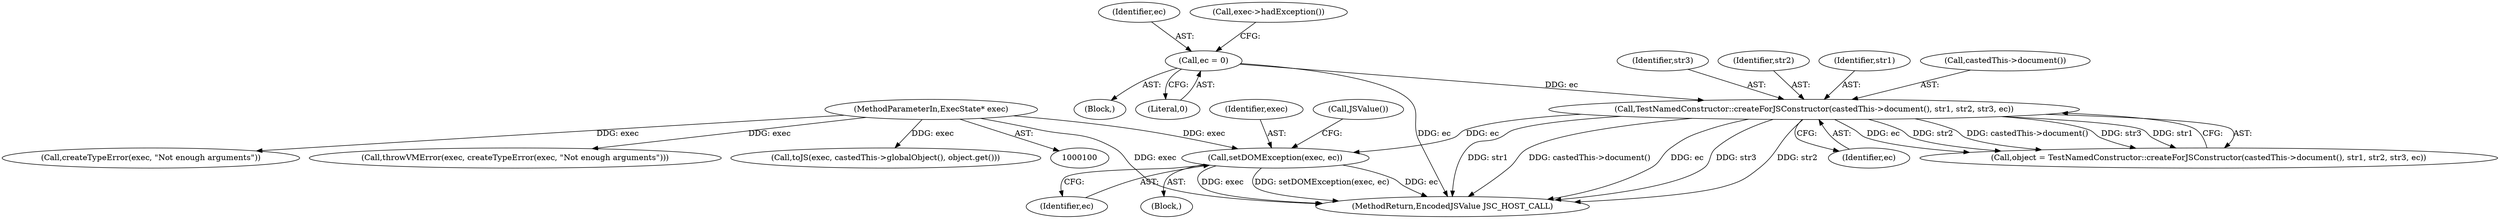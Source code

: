 digraph "0_Chrome_b944f670bb7a8a919daac497a4ea0536c954c201_19@pointer" {
"1000148" [label="(Call,setDOMException(exec, ec))"];
"1000101" [label="(MethodParameterIn,ExecState* exec)"];
"1000139" [label="(Call,TestNamedConstructor::createForJSConstructor(castedThis->document(), str1, str2, str3, ec))"];
"1000115" [label="(Call,ec = 0)"];
"1000140" [label="(Call,castedThis->document())"];
"1000139" [label="(Call,TestNamedConstructor::createForJSConstructor(castedThis->document(), str1, str2, str3, ec))"];
"1000116" [label="(Identifier,ec)"];
"1000148" [label="(Call,setDOMException(exec, ec))"];
"1000101" [label="(MethodParameterIn,ExecState* exec)"];
"1000111" [label="(Call,createTypeError(exec, \"Not enough arguments\"))"];
"1000144" [label="(Identifier,ec)"];
"1000147" [label="(Block,)"];
"1000109" [label="(Call,throwVMError(exec, createTypeError(exec, \"Not enough arguments\")))"];
"1000150" [label="(Identifier,ec)"];
"1000115" [label="(Call,ec = 0)"];
"1000137" [label="(Call,object = TestNamedConstructor::createForJSConstructor(castedThis->document(), str1, str2, str3, ec))"];
"1000149" [label="(Identifier,exec)"];
"1000153" [label="(Call,JSValue())"];
"1000143" [label="(Identifier,str3)"];
"1000142" [label="(Identifier,str2)"];
"1000102" [label="(Block,)"];
"1000161" [label="(MethodReturn,EncodedJSValue JSC_HOST_CALL)"];
"1000157" [label="(Call,toJS(exec, castedThis->globalObject(), object.get()))"];
"1000141" [label="(Identifier,str1)"];
"1000117" [label="(Literal,0)"];
"1000120" [label="(Call,exec->hadException())"];
"1000148" -> "1000147"  [label="AST: "];
"1000148" -> "1000150"  [label="CFG: "];
"1000149" -> "1000148"  [label="AST: "];
"1000150" -> "1000148"  [label="AST: "];
"1000153" -> "1000148"  [label="CFG: "];
"1000148" -> "1000161"  [label="DDG: ec"];
"1000148" -> "1000161"  [label="DDG: exec"];
"1000148" -> "1000161"  [label="DDG: setDOMException(exec, ec)"];
"1000101" -> "1000148"  [label="DDG: exec"];
"1000139" -> "1000148"  [label="DDG: ec"];
"1000101" -> "1000100"  [label="AST: "];
"1000101" -> "1000161"  [label="DDG: exec"];
"1000101" -> "1000109"  [label="DDG: exec"];
"1000101" -> "1000111"  [label="DDG: exec"];
"1000101" -> "1000157"  [label="DDG: exec"];
"1000139" -> "1000137"  [label="AST: "];
"1000139" -> "1000144"  [label="CFG: "];
"1000140" -> "1000139"  [label="AST: "];
"1000141" -> "1000139"  [label="AST: "];
"1000142" -> "1000139"  [label="AST: "];
"1000143" -> "1000139"  [label="AST: "];
"1000144" -> "1000139"  [label="AST: "];
"1000137" -> "1000139"  [label="CFG: "];
"1000139" -> "1000161"  [label="DDG: str2"];
"1000139" -> "1000161"  [label="DDG: str1"];
"1000139" -> "1000161"  [label="DDG: castedThis->document()"];
"1000139" -> "1000161"  [label="DDG: ec"];
"1000139" -> "1000161"  [label="DDG: str3"];
"1000139" -> "1000137"  [label="DDG: ec"];
"1000139" -> "1000137"  [label="DDG: str2"];
"1000139" -> "1000137"  [label="DDG: castedThis->document()"];
"1000139" -> "1000137"  [label="DDG: str3"];
"1000139" -> "1000137"  [label="DDG: str1"];
"1000115" -> "1000139"  [label="DDG: ec"];
"1000115" -> "1000102"  [label="AST: "];
"1000115" -> "1000117"  [label="CFG: "];
"1000116" -> "1000115"  [label="AST: "];
"1000117" -> "1000115"  [label="AST: "];
"1000120" -> "1000115"  [label="CFG: "];
"1000115" -> "1000161"  [label="DDG: ec"];
}
